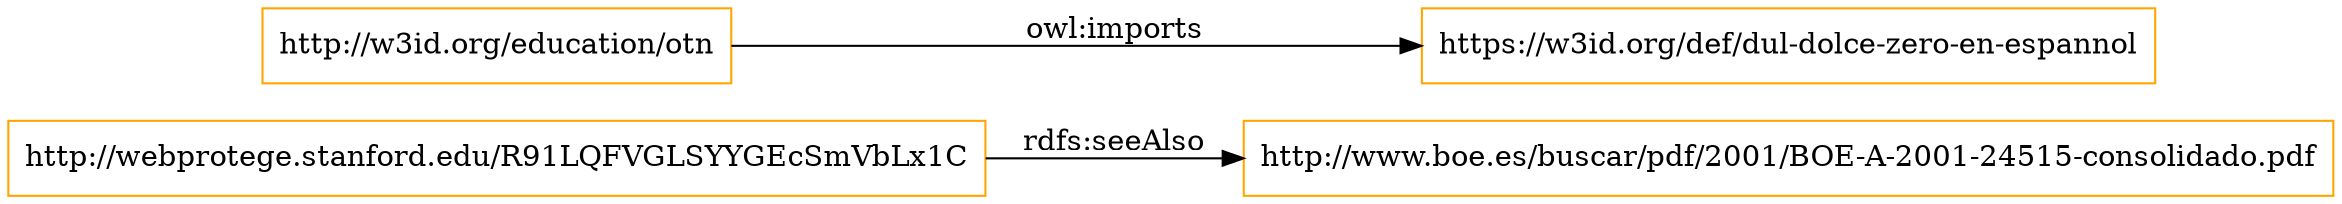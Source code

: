 digraph ar2dtool_diagram { 
rankdir=LR;
size="1501"
node [shape = rectangle, color="orange"]; "http://webprotege.stanford.edu/R91LQFVGLSYYGEcSmVbLx1C" ; /*classes style*/
	"http://w3id.org/education/otn" -> "https://w3id.org/def/dul-dolce-zero-en-espannol" [ label = "owl:imports" ];
	"http://webprotege.stanford.edu/R91LQFVGLSYYGEcSmVbLx1C" -> "http://www.boe.es/buscar/pdf/2001/BOE-A-2001-24515-consolidado.pdf" [ label = "rdfs:seeAlso" ];

}
